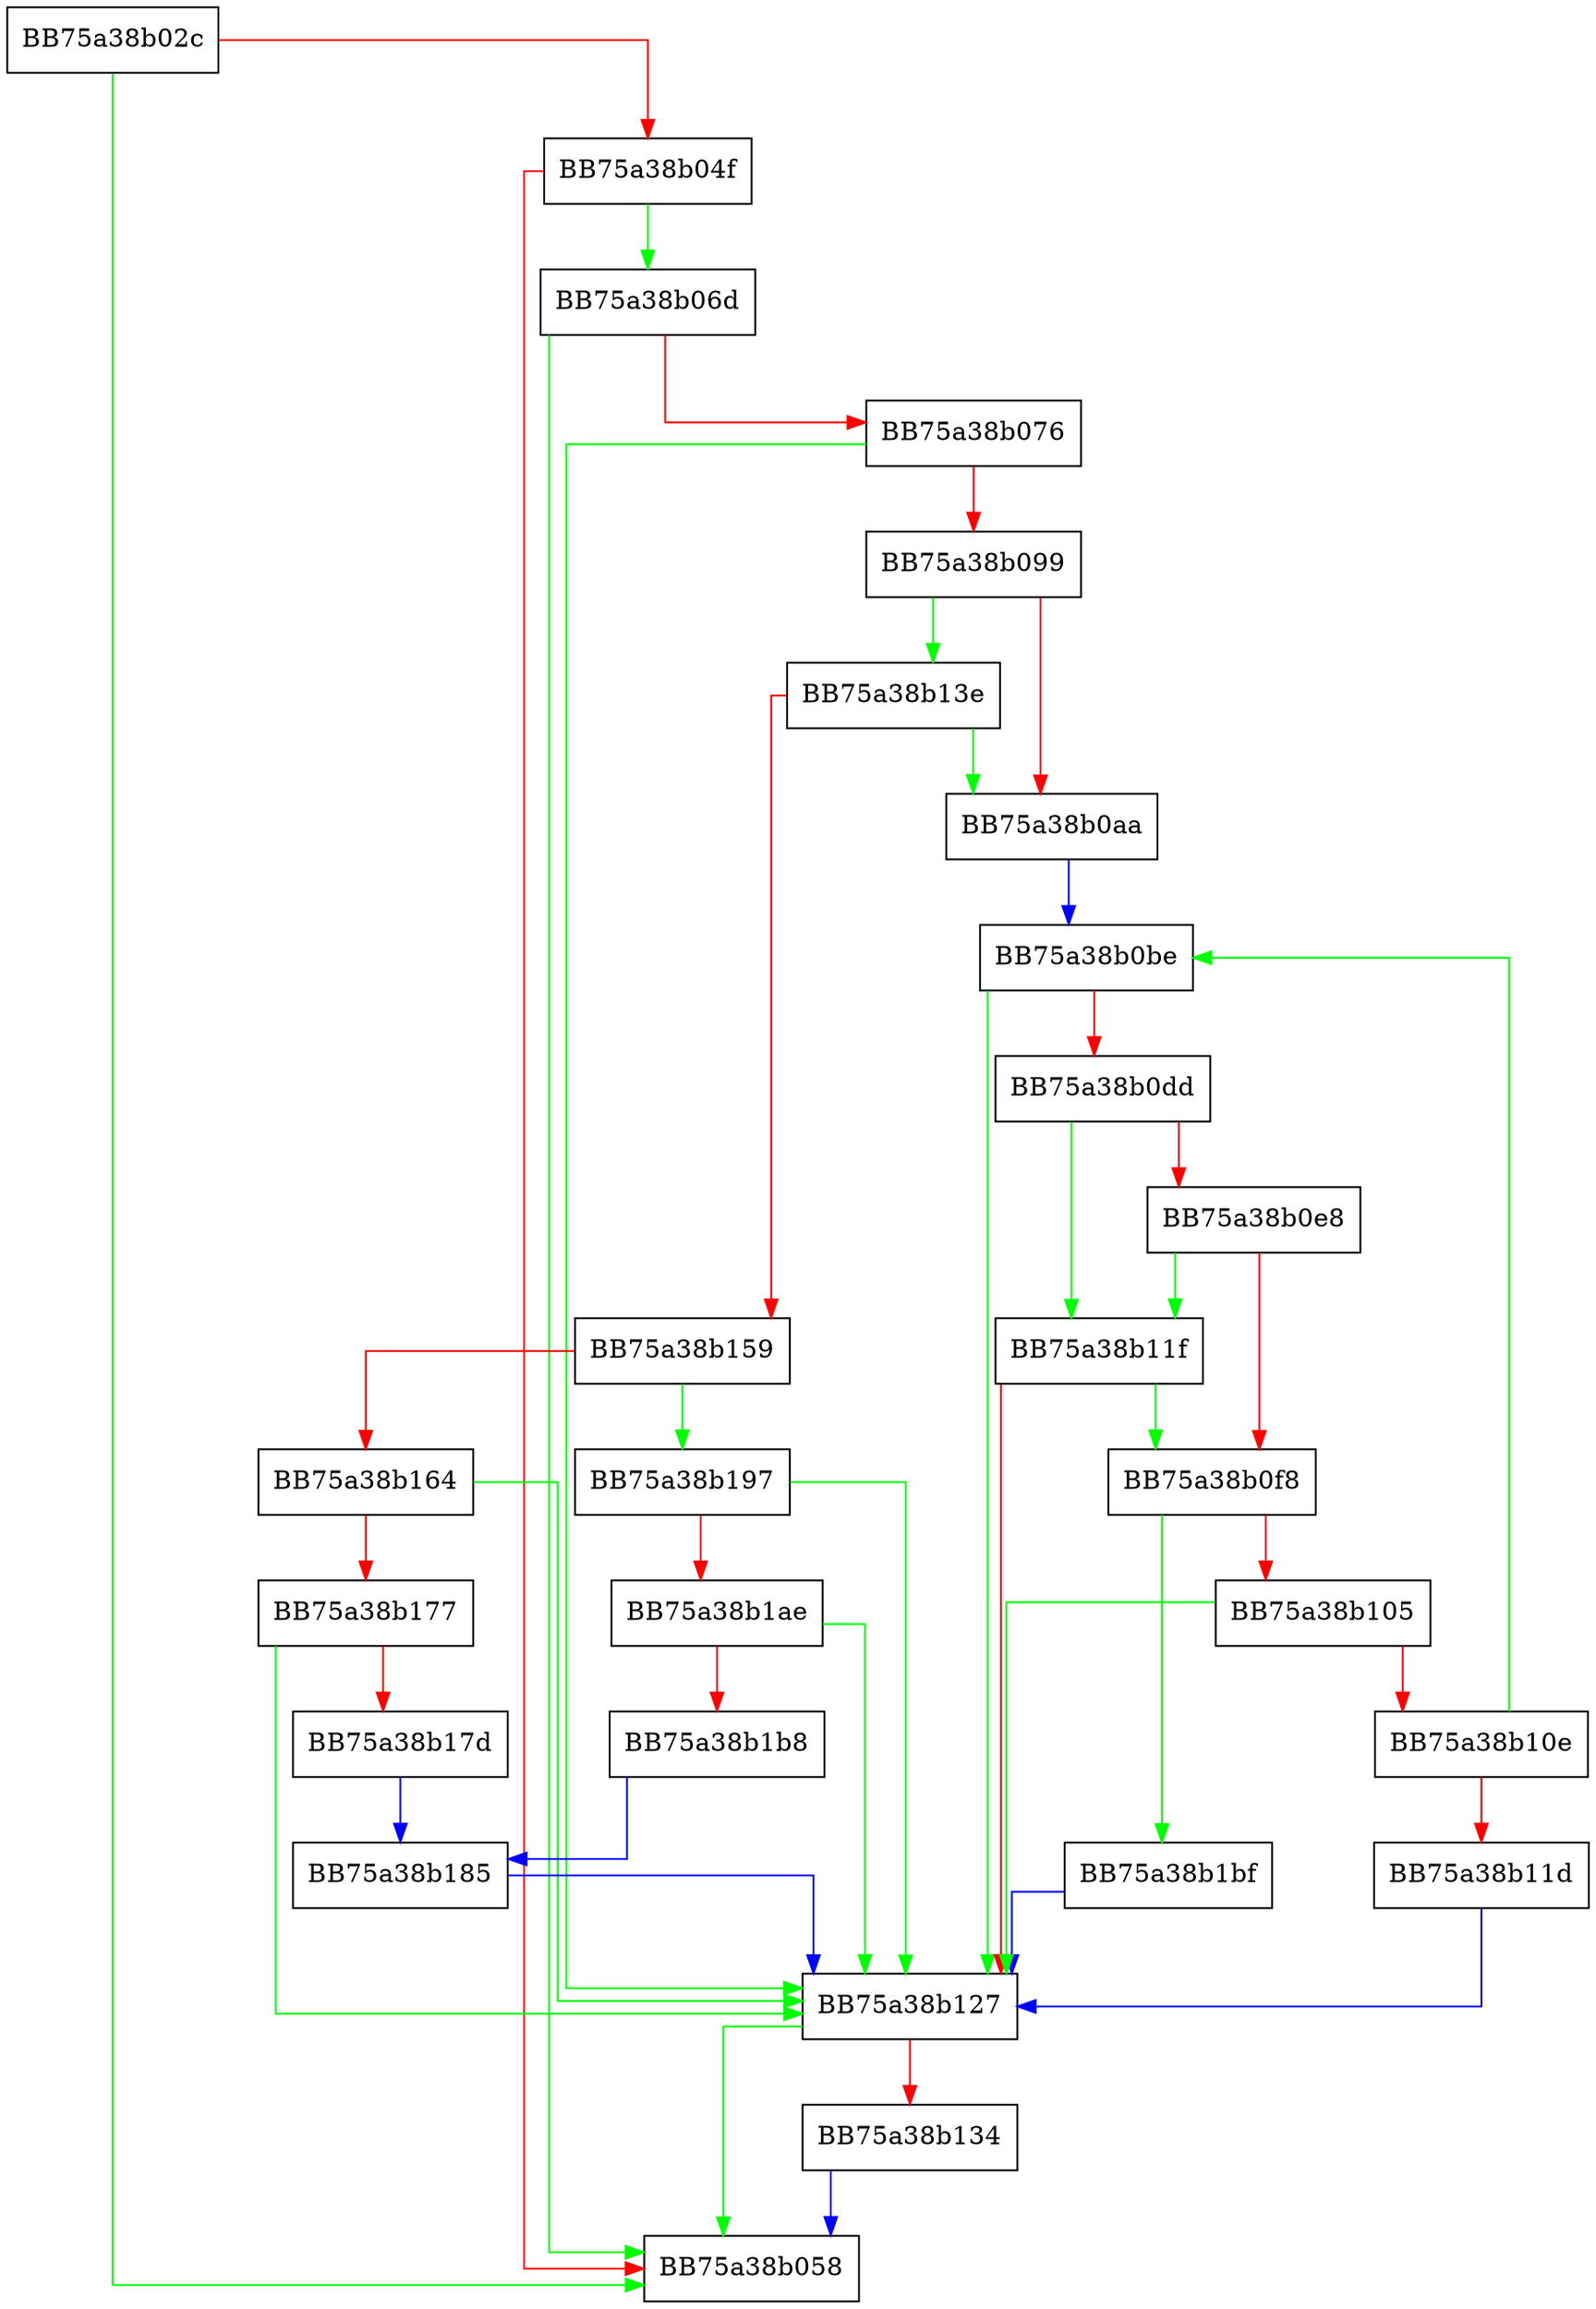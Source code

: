 digraph CheckProcessHollowAndSendTelemetry {
  node [shape="box"];
  graph [splines=ortho];
  BB75a38b02c -> BB75a38b058 [color="green"];
  BB75a38b02c -> BB75a38b04f [color="red"];
  BB75a38b04f -> BB75a38b06d [color="green"];
  BB75a38b04f -> BB75a38b058 [color="red"];
  BB75a38b06d -> BB75a38b058 [color="green"];
  BB75a38b06d -> BB75a38b076 [color="red"];
  BB75a38b076 -> BB75a38b127 [color="green"];
  BB75a38b076 -> BB75a38b099 [color="red"];
  BB75a38b099 -> BB75a38b13e [color="green"];
  BB75a38b099 -> BB75a38b0aa [color="red"];
  BB75a38b0aa -> BB75a38b0be [color="blue"];
  BB75a38b0be -> BB75a38b127 [color="green"];
  BB75a38b0be -> BB75a38b0dd [color="red"];
  BB75a38b0dd -> BB75a38b11f [color="green"];
  BB75a38b0dd -> BB75a38b0e8 [color="red"];
  BB75a38b0e8 -> BB75a38b11f [color="green"];
  BB75a38b0e8 -> BB75a38b0f8 [color="red"];
  BB75a38b0f8 -> BB75a38b1bf [color="green"];
  BB75a38b0f8 -> BB75a38b105 [color="red"];
  BB75a38b105 -> BB75a38b127 [color="green"];
  BB75a38b105 -> BB75a38b10e [color="red"];
  BB75a38b10e -> BB75a38b0be [color="green"];
  BB75a38b10e -> BB75a38b11d [color="red"];
  BB75a38b11d -> BB75a38b127 [color="blue"];
  BB75a38b11f -> BB75a38b0f8 [color="green"];
  BB75a38b11f -> BB75a38b127 [color="red"];
  BB75a38b127 -> BB75a38b058 [color="green"];
  BB75a38b127 -> BB75a38b134 [color="red"];
  BB75a38b134 -> BB75a38b058 [color="blue"];
  BB75a38b13e -> BB75a38b0aa [color="green"];
  BB75a38b13e -> BB75a38b159 [color="red"];
  BB75a38b159 -> BB75a38b197 [color="green"];
  BB75a38b159 -> BB75a38b164 [color="red"];
  BB75a38b164 -> BB75a38b127 [color="green"];
  BB75a38b164 -> BB75a38b177 [color="red"];
  BB75a38b177 -> BB75a38b127 [color="green"];
  BB75a38b177 -> BB75a38b17d [color="red"];
  BB75a38b17d -> BB75a38b185 [color="blue"];
  BB75a38b185 -> BB75a38b127 [color="blue"];
  BB75a38b197 -> BB75a38b127 [color="green"];
  BB75a38b197 -> BB75a38b1ae [color="red"];
  BB75a38b1ae -> BB75a38b127 [color="green"];
  BB75a38b1ae -> BB75a38b1b8 [color="red"];
  BB75a38b1b8 -> BB75a38b185 [color="blue"];
  BB75a38b1bf -> BB75a38b127 [color="blue"];
}